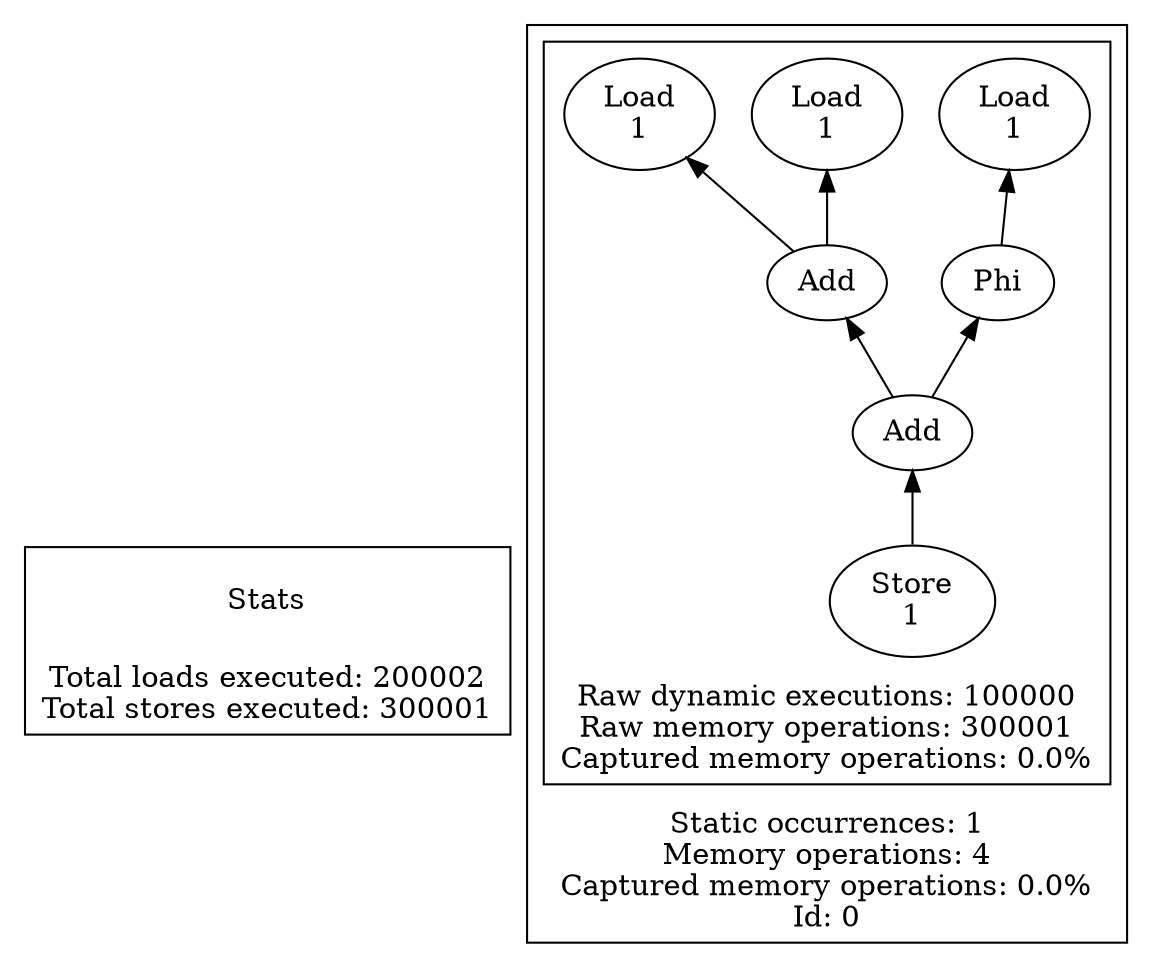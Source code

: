 strict digraph {
rankdir=BT
subgraph {
Stats [shape=plaintext]
cluster=true
label="Total loads executed: 200002\nTotal stores executed: 300001"
}
subgraph {
subgraph {
"0_0_31" [label="Add"]
"0_0_30" [label="Add"]
"0_0_31" -> "0_0_30"
{
rank=min
"0_0_32" [label="Store\n1"]
}
"0_0_32" -> "0_0_31"
"0_0_27" [label="Load\n1"]
"0_0_30" -> "0_0_27"
"0_0_29" [label="Load\n1"]
"0_0_30" -> "0_0_29"
"0_0_25" [label="Phi"]
"0_0_31" -> "0_0_25"
"0_0_21" [label="Load\n1"]
"0_0_25" -> "0_0_21"
cluster=true
label="Raw dynamic executions: 100000\nRaw memory operations: 300001\nCaptured memory operations: 0.0%"
}
cluster=true
label="Static occurrences: 1\nMemory operations: 4\nCaptured memory operations: 0.0%\nId: 0"
}
}
